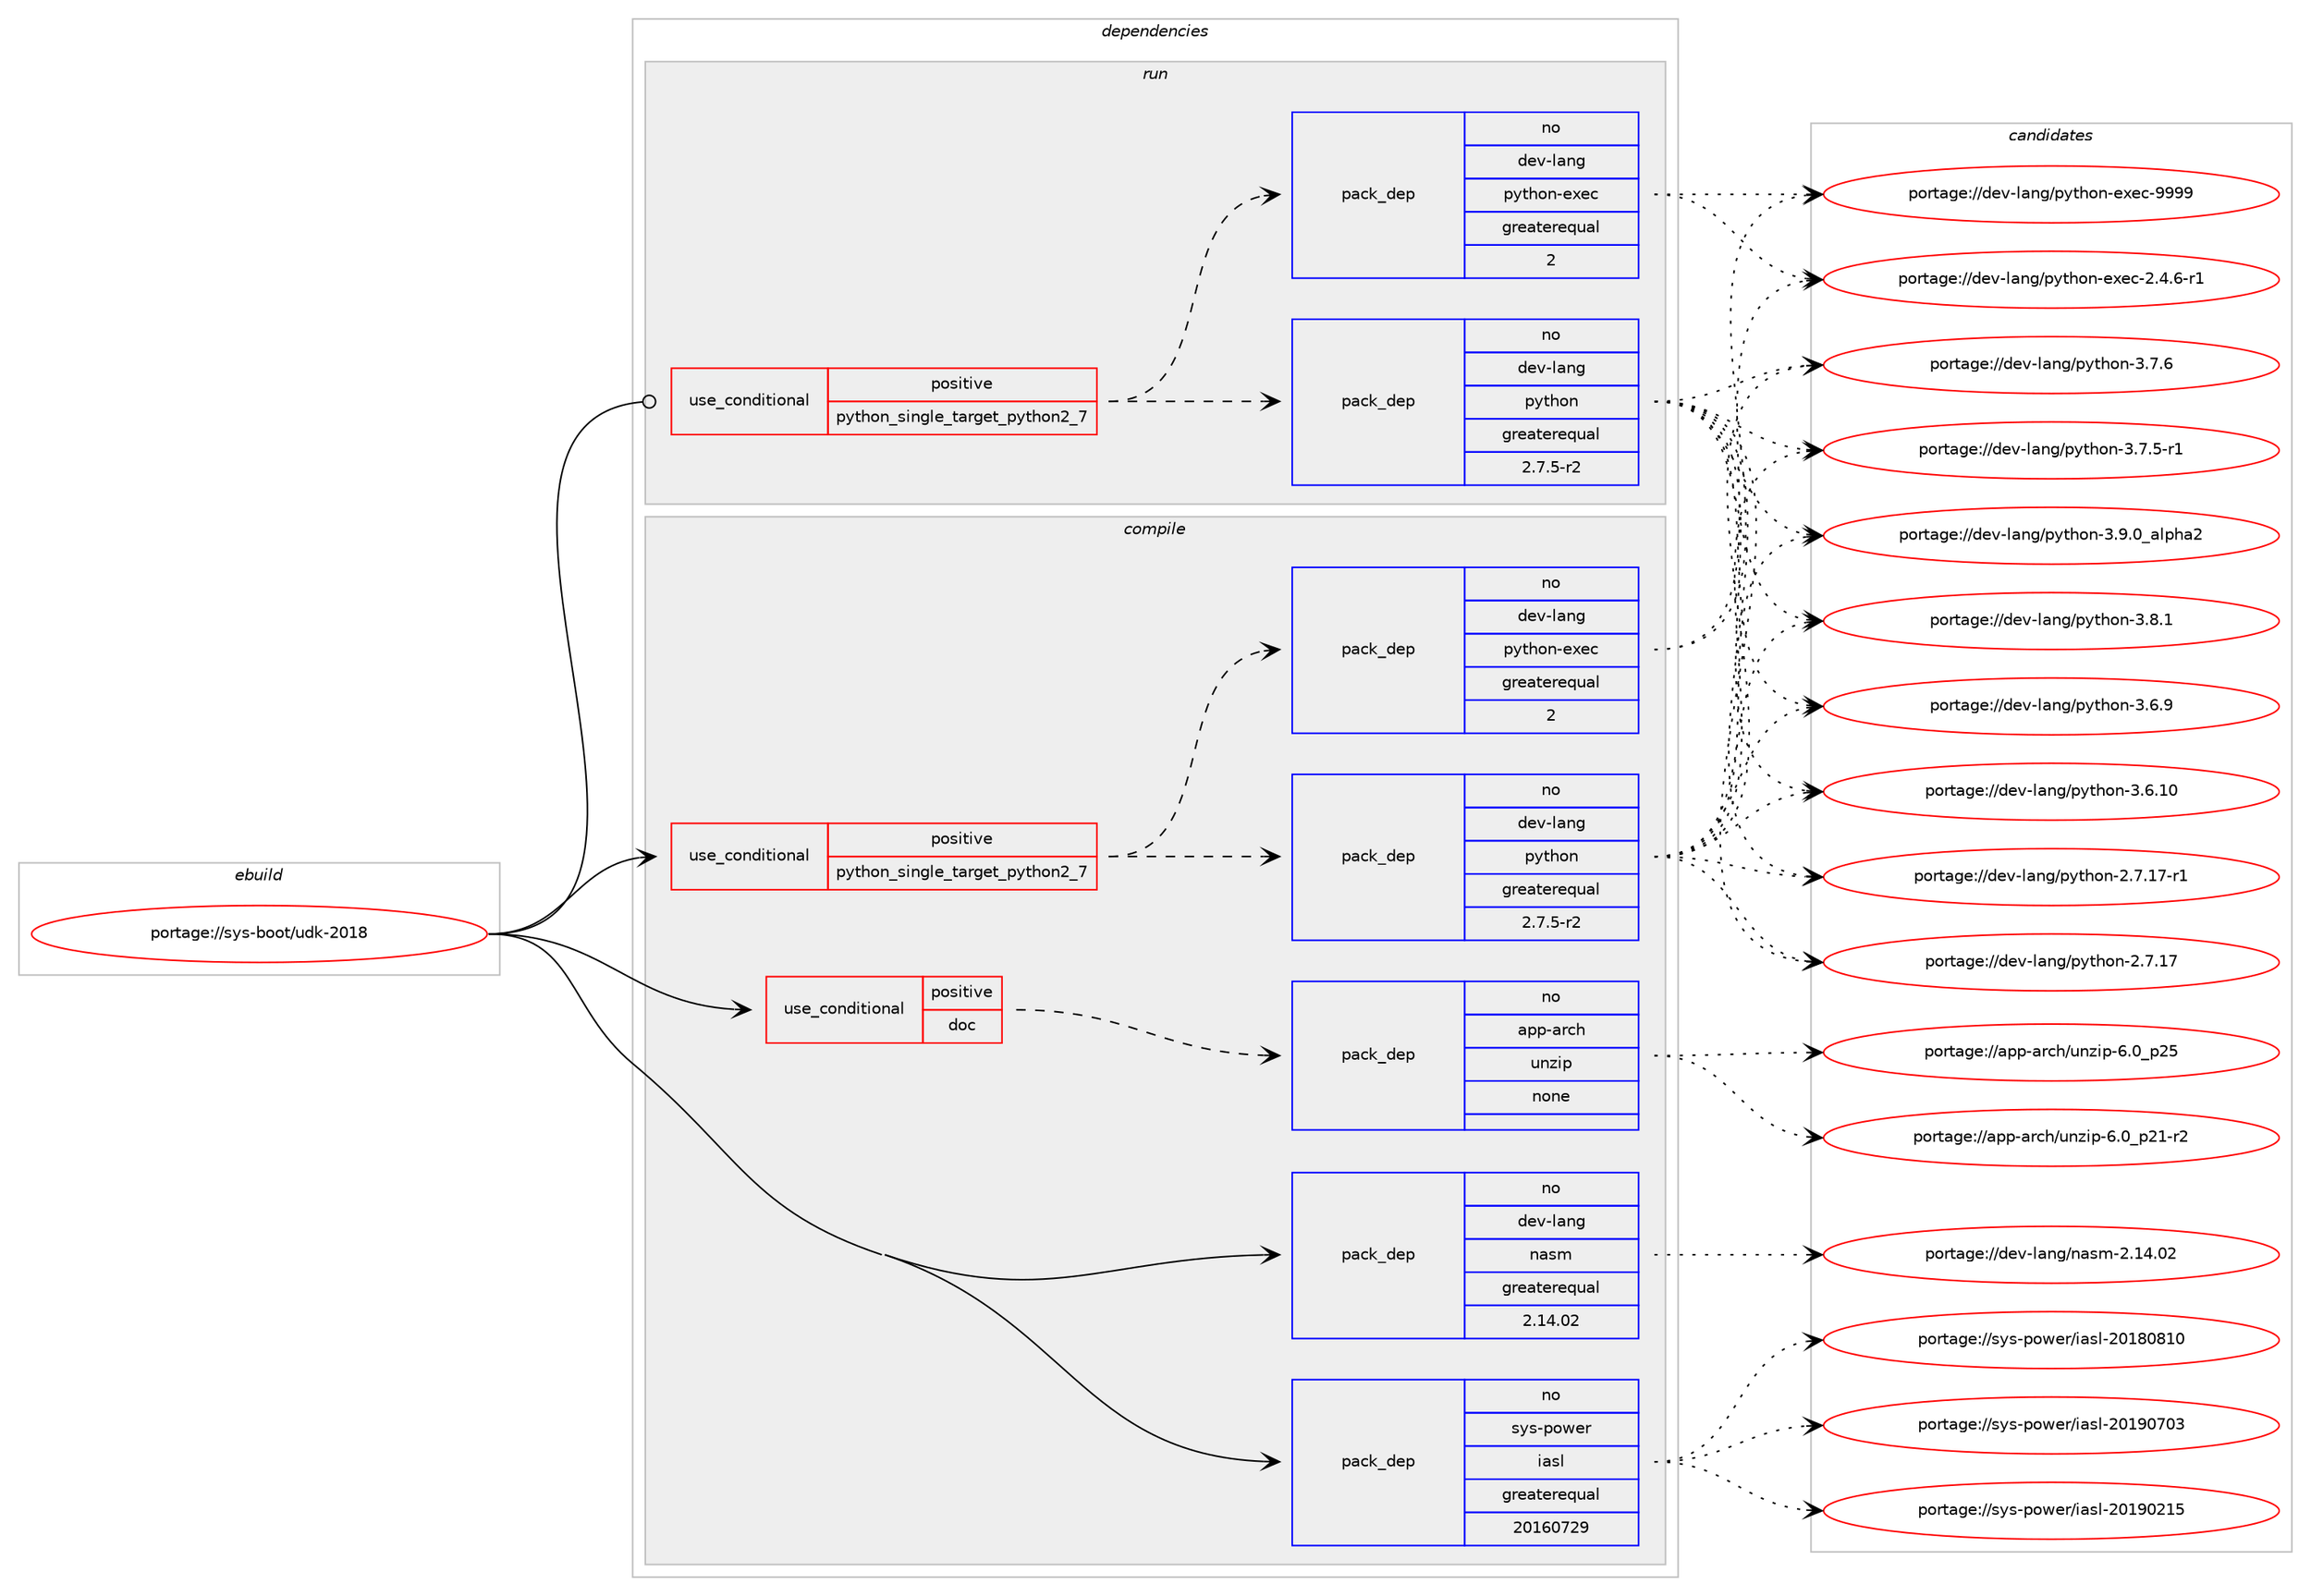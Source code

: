 digraph prolog {

# *************
# Graph options
# *************

newrank=true;
concentrate=true;
compound=true;
graph [rankdir=LR,fontname=Helvetica,fontsize=10,ranksep=1.5];#, ranksep=2.5, nodesep=0.2];
edge  [arrowhead=vee];
node  [fontname=Helvetica,fontsize=10];

# **********
# The ebuild
# **********

subgraph cluster_leftcol {
color=gray;
rank=same;
label=<<i>ebuild</i>>;
id [label="portage://sys-boot/udk-2018", color=red, width=4, href="../sys-boot/udk-2018.svg"];
}

# ****************
# The dependencies
# ****************

subgraph cluster_midcol {
color=gray;
label=<<i>dependencies</i>>;
subgraph cluster_compile {
fillcolor="#eeeeee";
style=filled;
label=<<i>compile</i>>;
subgraph cond11588 {
dependency56860 [label=<<TABLE BORDER="0" CELLBORDER="1" CELLSPACING="0" CELLPADDING="4"><TR><TD ROWSPAN="3" CELLPADDING="10">use_conditional</TD></TR><TR><TD>positive</TD></TR><TR><TD>doc</TD></TR></TABLE>>, shape=none, color=red];
subgraph pack44073 {
dependency56861 [label=<<TABLE BORDER="0" CELLBORDER="1" CELLSPACING="0" CELLPADDING="4" WIDTH="220"><TR><TD ROWSPAN="6" CELLPADDING="30">pack_dep</TD></TR><TR><TD WIDTH="110">no</TD></TR><TR><TD>app-arch</TD></TR><TR><TD>unzip</TD></TR><TR><TD>none</TD></TR><TR><TD></TD></TR></TABLE>>, shape=none, color=blue];
}
dependency56860:e -> dependency56861:w [weight=20,style="dashed",arrowhead="vee"];
}
id:e -> dependency56860:w [weight=20,style="solid",arrowhead="vee"];
subgraph cond11589 {
dependency56862 [label=<<TABLE BORDER="0" CELLBORDER="1" CELLSPACING="0" CELLPADDING="4"><TR><TD ROWSPAN="3" CELLPADDING="10">use_conditional</TD></TR><TR><TD>positive</TD></TR><TR><TD>python_single_target_python2_7</TD></TR></TABLE>>, shape=none, color=red];
subgraph pack44074 {
dependency56863 [label=<<TABLE BORDER="0" CELLBORDER="1" CELLSPACING="0" CELLPADDING="4" WIDTH="220"><TR><TD ROWSPAN="6" CELLPADDING="30">pack_dep</TD></TR><TR><TD WIDTH="110">no</TD></TR><TR><TD>dev-lang</TD></TR><TR><TD>python</TD></TR><TR><TD>greaterequal</TD></TR><TR><TD>2.7.5-r2</TD></TR></TABLE>>, shape=none, color=blue];
}
dependency56862:e -> dependency56863:w [weight=20,style="dashed",arrowhead="vee"];
subgraph pack44075 {
dependency56864 [label=<<TABLE BORDER="0" CELLBORDER="1" CELLSPACING="0" CELLPADDING="4" WIDTH="220"><TR><TD ROWSPAN="6" CELLPADDING="30">pack_dep</TD></TR><TR><TD WIDTH="110">no</TD></TR><TR><TD>dev-lang</TD></TR><TR><TD>python-exec</TD></TR><TR><TD>greaterequal</TD></TR><TR><TD>2</TD></TR></TABLE>>, shape=none, color=blue];
}
dependency56862:e -> dependency56864:w [weight=20,style="dashed",arrowhead="vee"];
}
id:e -> dependency56862:w [weight=20,style="solid",arrowhead="vee"];
subgraph pack44076 {
dependency56865 [label=<<TABLE BORDER="0" CELLBORDER="1" CELLSPACING="0" CELLPADDING="4" WIDTH="220"><TR><TD ROWSPAN="6" CELLPADDING="30">pack_dep</TD></TR><TR><TD WIDTH="110">no</TD></TR><TR><TD>dev-lang</TD></TR><TR><TD>nasm</TD></TR><TR><TD>greaterequal</TD></TR><TR><TD>2.14.02</TD></TR></TABLE>>, shape=none, color=blue];
}
id:e -> dependency56865:w [weight=20,style="solid",arrowhead="vee"];
subgraph pack44077 {
dependency56866 [label=<<TABLE BORDER="0" CELLBORDER="1" CELLSPACING="0" CELLPADDING="4" WIDTH="220"><TR><TD ROWSPAN="6" CELLPADDING="30">pack_dep</TD></TR><TR><TD WIDTH="110">no</TD></TR><TR><TD>sys-power</TD></TR><TR><TD>iasl</TD></TR><TR><TD>greaterequal</TD></TR><TR><TD>20160729</TD></TR></TABLE>>, shape=none, color=blue];
}
id:e -> dependency56866:w [weight=20,style="solid",arrowhead="vee"];
}
subgraph cluster_compileandrun {
fillcolor="#eeeeee";
style=filled;
label=<<i>compile and run</i>>;
}
subgraph cluster_run {
fillcolor="#eeeeee";
style=filled;
label=<<i>run</i>>;
subgraph cond11590 {
dependency56867 [label=<<TABLE BORDER="0" CELLBORDER="1" CELLSPACING="0" CELLPADDING="4"><TR><TD ROWSPAN="3" CELLPADDING="10">use_conditional</TD></TR><TR><TD>positive</TD></TR><TR><TD>python_single_target_python2_7</TD></TR></TABLE>>, shape=none, color=red];
subgraph pack44078 {
dependency56868 [label=<<TABLE BORDER="0" CELLBORDER="1" CELLSPACING="0" CELLPADDING="4" WIDTH="220"><TR><TD ROWSPAN="6" CELLPADDING="30">pack_dep</TD></TR><TR><TD WIDTH="110">no</TD></TR><TR><TD>dev-lang</TD></TR><TR><TD>python</TD></TR><TR><TD>greaterequal</TD></TR><TR><TD>2.7.5-r2</TD></TR></TABLE>>, shape=none, color=blue];
}
dependency56867:e -> dependency56868:w [weight=20,style="dashed",arrowhead="vee"];
subgraph pack44079 {
dependency56869 [label=<<TABLE BORDER="0" CELLBORDER="1" CELLSPACING="0" CELLPADDING="4" WIDTH="220"><TR><TD ROWSPAN="6" CELLPADDING="30">pack_dep</TD></TR><TR><TD WIDTH="110">no</TD></TR><TR><TD>dev-lang</TD></TR><TR><TD>python-exec</TD></TR><TR><TD>greaterequal</TD></TR><TR><TD>2</TD></TR></TABLE>>, shape=none, color=blue];
}
dependency56867:e -> dependency56869:w [weight=20,style="dashed",arrowhead="vee"];
}
id:e -> dependency56867:w [weight=20,style="solid",arrowhead="odot"];
}
}

# **************
# The candidates
# **************

subgraph cluster_choices {
rank=same;
color=gray;
label=<<i>candidates</i>>;

subgraph choice44073 {
color=black;
nodesep=1;
choice971121124597114991044711711012210511245544648951125053 [label="portage://app-arch/unzip-6.0_p25", color=red, width=4,href="../app-arch/unzip-6.0_p25.svg"];
choice9711211245971149910447117110122105112455446489511250494511450 [label="portage://app-arch/unzip-6.0_p21-r2", color=red, width=4,href="../app-arch/unzip-6.0_p21-r2.svg"];
dependency56861:e -> choice971121124597114991044711711012210511245544648951125053:w [style=dotted,weight="100"];
dependency56861:e -> choice9711211245971149910447117110122105112455446489511250494511450:w [style=dotted,weight="100"];
}
subgraph choice44074 {
color=black;
nodesep=1;
choice10010111845108971101034711212111610411111045514657464895971081121049750 [label="portage://dev-lang/python-3.9.0_alpha2", color=red, width=4,href="../dev-lang/python-3.9.0_alpha2.svg"];
choice100101118451089711010347112121116104111110455146564649 [label="portage://dev-lang/python-3.8.1", color=red, width=4,href="../dev-lang/python-3.8.1.svg"];
choice100101118451089711010347112121116104111110455146554654 [label="portage://dev-lang/python-3.7.6", color=red, width=4,href="../dev-lang/python-3.7.6.svg"];
choice1001011184510897110103471121211161041111104551465546534511449 [label="portage://dev-lang/python-3.7.5-r1", color=red, width=4,href="../dev-lang/python-3.7.5-r1.svg"];
choice100101118451089711010347112121116104111110455146544657 [label="portage://dev-lang/python-3.6.9", color=red, width=4,href="../dev-lang/python-3.6.9.svg"];
choice10010111845108971101034711212111610411111045514654464948 [label="portage://dev-lang/python-3.6.10", color=red, width=4,href="../dev-lang/python-3.6.10.svg"];
choice100101118451089711010347112121116104111110455046554649554511449 [label="portage://dev-lang/python-2.7.17-r1", color=red, width=4,href="../dev-lang/python-2.7.17-r1.svg"];
choice10010111845108971101034711212111610411111045504655464955 [label="portage://dev-lang/python-2.7.17", color=red, width=4,href="../dev-lang/python-2.7.17.svg"];
dependency56863:e -> choice10010111845108971101034711212111610411111045514657464895971081121049750:w [style=dotted,weight="100"];
dependency56863:e -> choice100101118451089711010347112121116104111110455146564649:w [style=dotted,weight="100"];
dependency56863:e -> choice100101118451089711010347112121116104111110455146554654:w [style=dotted,weight="100"];
dependency56863:e -> choice1001011184510897110103471121211161041111104551465546534511449:w [style=dotted,weight="100"];
dependency56863:e -> choice100101118451089711010347112121116104111110455146544657:w [style=dotted,weight="100"];
dependency56863:e -> choice10010111845108971101034711212111610411111045514654464948:w [style=dotted,weight="100"];
dependency56863:e -> choice100101118451089711010347112121116104111110455046554649554511449:w [style=dotted,weight="100"];
dependency56863:e -> choice10010111845108971101034711212111610411111045504655464955:w [style=dotted,weight="100"];
}
subgraph choice44075 {
color=black;
nodesep=1;
choice10010111845108971101034711212111610411111045101120101994557575757 [label="portage://dev-lang/python-exec-9999", color=red, width=4,href="../dev-lang/python-exec-9999.svg"];
choice10010111845108971101034711212111610411111045101120101994550465246544511449 [label="portage://dev-lang/python-exec-2.4.6-r1", color=red, width=4,href="../dev-lang/python-exec-2.4.6-r1.svg"];
dependency56864:e -> choice10010111845108971101034711212111610411111045101120101994557575757:w [style=dotted,weight="100"];
dependency56864:e -> choice10010111845108971101034711212111610411111045101120101994550465246544511449:w [style=dotted,weight="100"];
}
subgraph choice44076 {
color=black;
nodesep=1;
choice100101118451089711010347110971151094550464952464850 [label="portage://dev-lang/nasm-2.14.02", color=red, width=4,href="../dev-lang/nasm-2.14.02.svg"];
dependency56865:e -> choice100101118451089711010347110971151094550464952464850:w [style=dotted,weight="100"];
}
subgraph choice44077 {
color=black;
nodesep=1;
choice115121115451121111191011144710597115108455048495748554851 [label="portage://sys-power/iasl-20190703", color=red, width=4,href="../sys-power/iasl-20190703.svg"];
choice115121115451121111191011144710597115108455048495748504953 [label="portage://sys-power/iasl-20190215", color=red, width=4,href="../sys-power/iasl-20190215.svg"];
choice115121115451121111191011144710597115108455048495648564948 [label="portage://sys-power/iasl-20180810", color=red, width=4,href="../sys-power/iasl-20180810.svg"];
dependency56866:e -> choice115121115451121111191011144710597115108455048495748554851:w [style=dotted,weight="100"];
dependency56866:e -> choice115121115451121111191011144710597115108455048495748504953:w [style=dotted,weight="100"];
dependency56866:e -> choice115121115451121111191011144710597115108455048495648564948:w [style=dotted,weight="100"];
}
subgraph choice44078 {
color=black;
nodesep=1;
choice10010111845108971101034711212111610411111045514657464895971081121049750 [label="portage://dev-lang/python-3.9.0_alpha2", color=red, width=4,href="../dev-lang/python-3.9.0_alpha2.svg"];
choice100101118451089711010347112121116104111110455146564649 [label="portage://dev-lang/python-3.8.1", color=red, width=4,href="../dev-lang/python-3.8.1.svg"];
choice100101118451089711010347112121116104111110455146554654 [label="portage://dev-lang/python-3.7.6", color=red, width=4,href="../dev-lang/python-3.7.6.svg"];
choice1001011184510897110103471121211161041111104551465546534511449 [label="portage://dev-lang/python-3.7.5-r1", color=red, width=4,href="../dev-lang/python-3.7.5-r1.svg"];
choice100101118451089711010347112121116104111110455146544657 [label="portage://dev-lang/python-3.6.9", color=red, width=4,href="../dev-lang/python-3.6.9.svg"];
choice10010111845108971101034711212111610411111045514654464948 [label="portage://dev-lang/python-3.6.10", color=red, width=4,href="../dev-lang/python-3.6.10.svg"];
choice100101118451089711010347112121116104111110455046554649554511449 [label="portage://dev-lang/python-2.7.17-r1", color=red, width=4,href="../dev-lang/python-2.7.17-r1.svg"];
choice10010111845108971101034711212111610411111045504655464955 [label="portage://dev-lang/python-2.7.17", color=red, width=4,href="../dev-lang/python-2.7.17.svg"];
dependency56868:e -> choice10010111845108971101034711212111610411111045514657464895971081121049750:w [style=dotted,weight="100"];
dependency56868:e -> choice100101118451089711010347112121116104111110455146564649:w [style=dotted,weight="100"];
dependency56868:e -> choice100101118451089711010347112121116104111110455146554654:w [style=dotted,weight="100"];
dependency56868:e -> choice1001011184510897110103471121211161041111104551465546534511449:w [style=dotted,weight="100"];
dependency56868:e -> choice100101118451089711010347112121116104111110455146544657:w [style=dotted,weight="100"];
dependency56868:e -> choice10010111845108971101034711212111610411111045514654464948:w [style=dotted,weight="100"];
dependency56868:e -> choice100101118451089711010347112121116104111110455046554649554511449:w [style=dotted,weight="100"];
dependency56868:e -> choice10010111845108971101034711212111610411111045504655464955:w [style=dotted,weight="100"];
}
subgraph choice44079 {
color=black;
nodesep=1;
choice10010111845108971101034711212111610411111045101120101994557575757 [label="portage://dev-lang/python-exec-9999", color=red, width=4,href="../dev-lang/python-exec-9999.svg"];
choice10010111845108971101034711212111610411111045101120101994550465246544511449 [label="portage://dev-lang/python-exec-2.4.6-r1", color=red, width=4,href="../dev-lang/python-exec-2.4.6-r1.svg"];
dependency56869:e -> choice10010111845108971101034711212111610411111045101120101994557575757:w [style=dotted,weight="100"];
dependency56869:e -> choice10010111845108971101034711212111610411111045101120101994550465246544511449:w [style=dotted,weight="100"];
}
}

}
